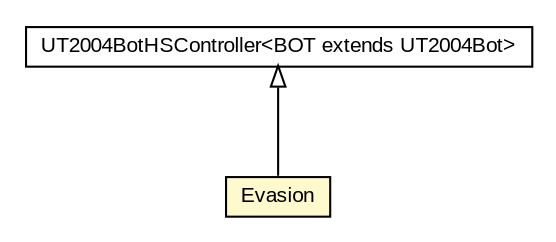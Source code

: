#!/usr/local/bin/dot
#
# Class diagram 
# Generated by UMLGraph version 5.1 (http://www.umlgraph.org/)
#

digraph G {
	edge [fontname="arial",fontsize=10,labelfontname="arial",labelfontsize=10];
	node [fontname="arial",fontsize=10,shape=plaintext];
	nodesep=0.25;
	ranksep=0.5;
	// com.mycompany.utbotcontest.Evasion
	c152 [label=<<table title="com.mycompany.utbotcontest.Evasion" border="0" cellborder="1" cellspacing="0" cellpadding="2" port="p" bgcolor="lemonChiffon" href="./Evasion.html">
		<tr><td><table border="0" cellspacing="0" cellpadding="1">
<tr><td align="center" balign="center"> Evasion </td></tr>
		</table></td></tr>
		</table>>, fontname="arial", fontcolor="black", fontsize=10.0];
	//com.mycompany.utbotcontest.Evasion extends cz.cuni.amis.pogamut.ut2004.hideandseek.bot.UT2004BotHSController<cz.cuni.amis.pogamut.ut2004.bot.impl.UT2004Bot>
	c158:p -> c152:p [dir=back,arrowtail=empty];
	// cz.cuni.amis.pogamut.ut2004.hideandseek.bot.UT2004BotHSController<BOT extends cz.cuni.amis.pogamut.ut2004.bot.impl.UT2004Bot>
	c158 [label=<<table title="cz.cuni.amis.pogamut.ut2004.hideandseek.bot.UT2004BotHSController" border="0" cellborder="1" cellspacing="0" cellpadding="2" port="p">
		<tr><td><table border="0" cellspacing="0" cellpadding="1">
<tr><td align="center" balign="center"> UT2004BotHSController&lt;BOT extends UT2004Bot&gt; </td></tr>
		</table></td></tr>
		</table>>, fontname="arial", fontcolor="black", fontsize=10.0];
}

